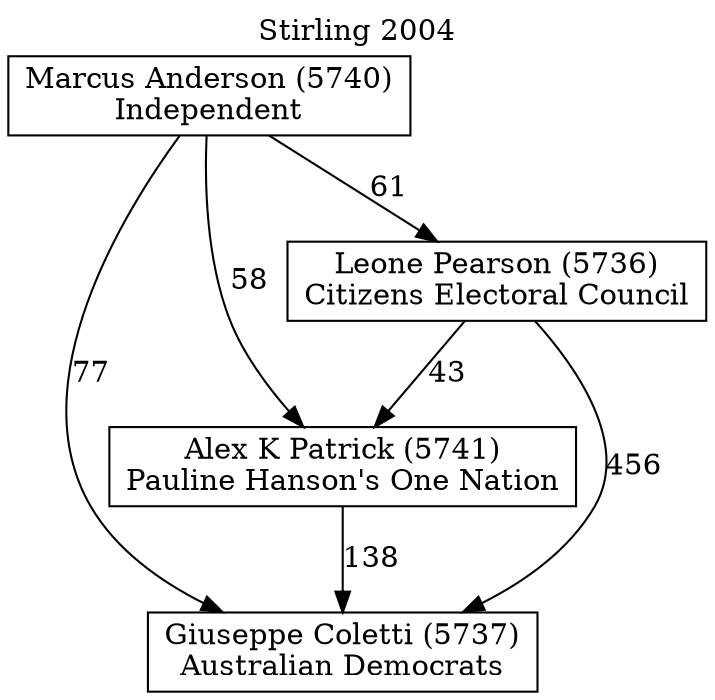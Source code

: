 // House preference flow
digraph "Giuseppe Coletti (5737)_Stirling_2004" {
	graph [label="Stirling 2004" labelloc=t mclimit=2]
	node [shape=box]
	"Giuseppe Coletti (5737)" [label="Giuseppe Coletti (5737)
Australian Democrats"]
	"Alex K Patrick (5741)" [label="Alex K Patrick (5741)
Pauline Hanson's One Nation"]
	"Leone Pearson (5736)" [label="Leone Pearson (5736)
Citizens Electoral Council"]
	"Marcus Anderson (5740)" [label="Marcus Anderson (5740)
Independent"]
	"Alex K Patrick (5741)" -> "Giuseppe Coletti (5737)" [label=138]
	"Leone Pearson (5736)" -> "Alex K Patrick (5741)" [label=43]
	"Marcus Anderson (5740)" -> "Leone Pearson (5736)" [label=61]
	"Leone Pearson (5736)" -> "Giuseppe Coletti (5737)" [label=456]
	"Marcus Anderson (5740)" -> "Giuseppe Coletti (5737)" [label=77]
	"Marcus Anderson (5740)" -> "Alex K Patrick (5741)" [label=58]
}
